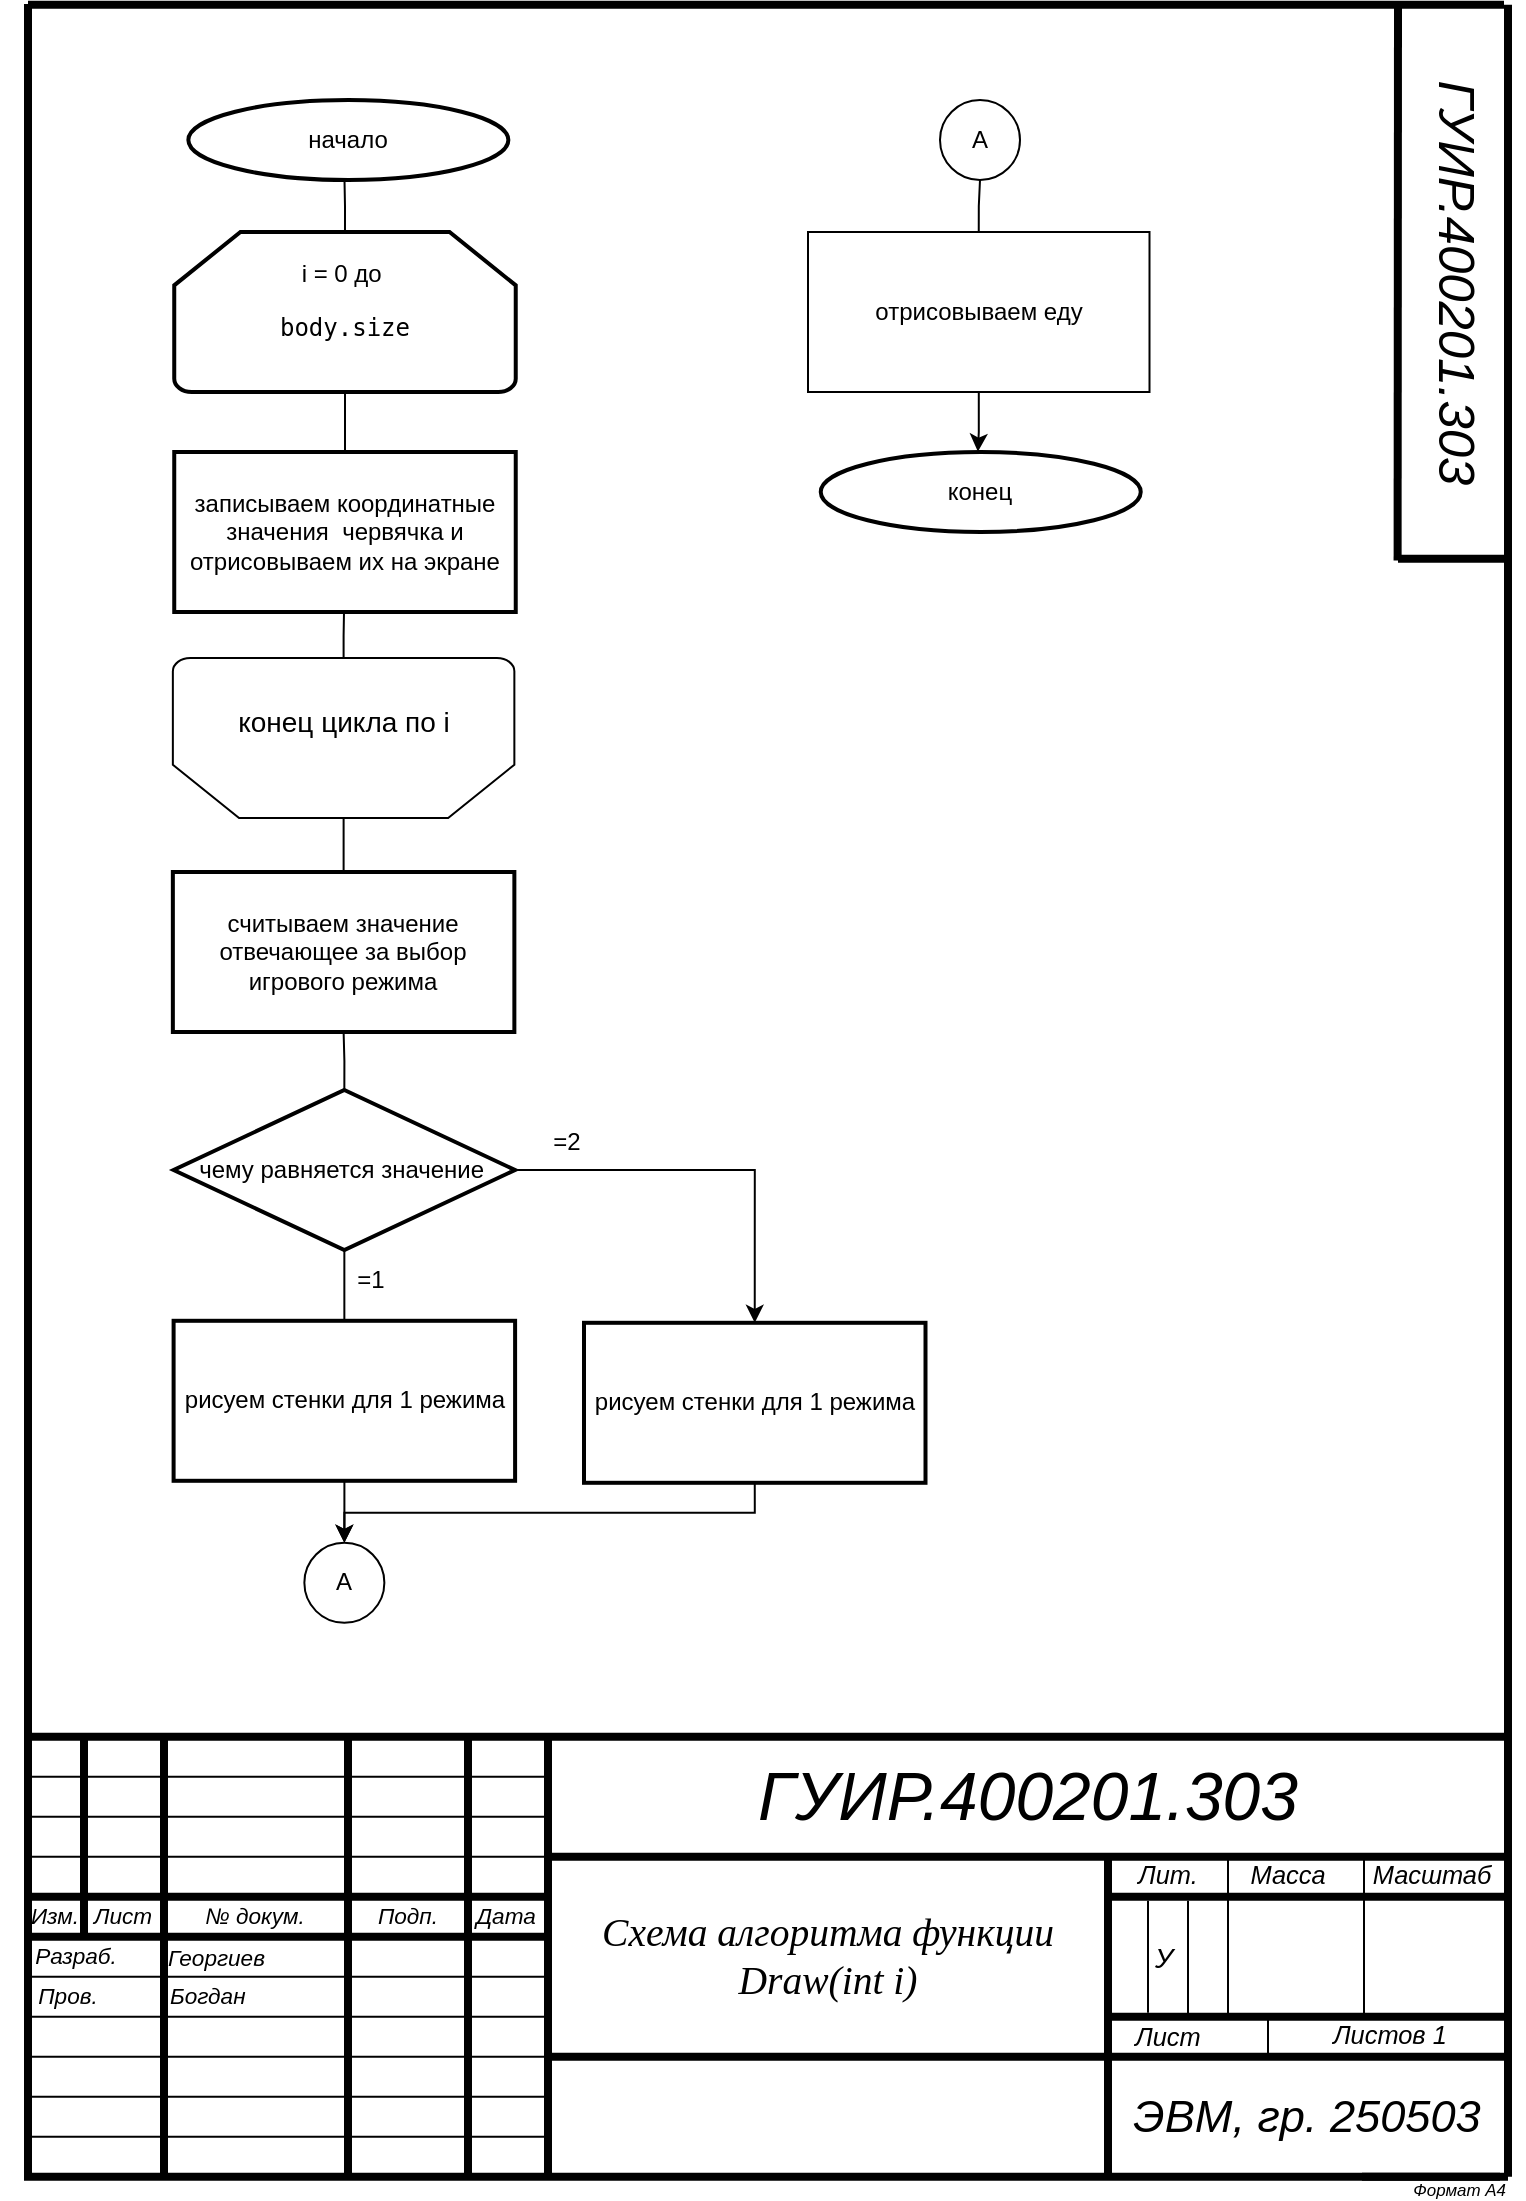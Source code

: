 <mxfile version="22.1.8" type="device">
  <diagram id="C5RBs43oDa-KdzZeNtuy" name="Page-1">
    <mxGraphModel dx="-1318" dy="-75" grid="1" gridSize="10" guides="1" tooltips="1" connect="1" arrows="1" fold="1" page="1" pageScale="1" pageWidth="827" pageHeight="1169" math="0" shadow="0">
      <root>
        <mxCell id="WIyWlLk6GJQsqaUBKTNV-0" />
        <mxCell id="WIyWlLk6GJQsqaUBKTNV-1" parent="WIyWlLk6GJQsqaUBKTNV-0" />
        <UserObject label="" tags="Соединительная_линия" id="h8bX4TpYPx4jOijM28Mo-287">
          <mxCell parent="WIyWlLk6GJQsqaUBKTNV-1" vertex="1" visible="0">
            <mxGeometry x="3460" y="480" as="geometry" />
          </mxCell>
        </UserObject>
        <UserObject label="" tags="Соединительная_линия" id="5JgCZceG1wtr7dIVo2c--163">
          <mxCell parent="WIyWlLk6GJQsqaUBKTNV-1" vertex="1" visible="0">
            <mxGeometry x="5180" y="1710" as="geometry" />
          </mxCell>
        </UserObject>
        <UserObject label="" tags="Соединительная_линия" id="5JgCZceG1wtr7dIVo2c--281">
          <mxCell parent="WIyWlLk6GJQsqaUBKTNV-1" vertex="1" visible="0">
            <mxGeometry x="6570" y="2910" as="geometry" />
          </mxCell>
        </UserObject>
        <UserObject label="" tags="Соединительная_линия" id="5JgCZceG1wtr7dIVo2c--366">
          <mxCell parent="WIyWlLk6GJQsqaUBKTNV-1" vertex="1" visible="0">
            <mxGeometry x="5530" y="3620" as="geometry" />
          </mxCell>
        </UserObject>
        <UserObject label="" tags="Соединительная_линия" id="cRIQFE2jVJvkHg1aeFsc-99">
          <mxCell vertex="1" visible="0" parent="WIyWlLk6GJQsqaUBKTNV-1">
            <mxGeometry x="3500" y="670" as="geometry" />
          </mxCell>
        </UserObject>
        <UserObject label="" tags="Фон" id="cRIQFE2jVJvkHg1aeFsc-101">
          <mxCell style="vsdxID=314;fillColor=#FFFFFF;gradientColor=none;shape=stencil(UzV2Ls5ILEhVNTIoLinKz04tz0wpyVA1dlE1MsrMy0gtyiwBslSNXVWNndPyi1LTi/JL81Ig/IJEkEoQKze/DGRCBUSfoYEBSI+RQSUq3w2iOCczD49iPErJVIjXektLPRMzfMqBDIQ/IUGELIceJkAhSHgauwIA);strokeColor=#000000;strokeWidth=4;spacingTop=-2;spacingBottom=-2;spacingLeft=-2;spacingRight=-2;points=[];labelBackgroundColor=#ffffff;rounded=0;html=1;whiteSpace=wrap;" vertex="1" parent="WIyWlLk6GJQsqaUBKTNV-1">
            <mxGeometry x="3624" y="2802.4" width="740" height="220" as="geometry" />
          </mxCell>
        </UserObject>
        <UserObject label="" tags="Фон" id="cRIQFE2jVJvkHg1aeFsc-102">
          <mxCell style="vsdxID=315;fillColor=#FFFFFF;gradientColor=none;shape=stencil(fY9LDoAgDERP0z3SIyjeg0QUooJB/N1eSGMkJrib6bxpWsB61XJRwNkavBvVYbqgARvg3FitvAlRAQrAundeDd5ttiO/yEQmNbs9bTipx1KDsyt3LYGTsUWwYj/oExbgKN5r6JE8+14eR/Q1ihs=);strokeColor=#000000;strokeWidth=4;spacingTop=-2;spacingBottom=-2;spacingLeft=-2;spacingRight=-2;points=[];labelBackgroundColor=#ffffff;rounded=0;html=1;whiteSpace=wrap;" vertex="1" parent="WIyWlLk6GJQsqaUBKTNV-1">
            <mxGeometry x="3884" y="2862.4" width="480" height="100" as="geometry" />
          </mxCell>
        </UserObject>
        <UserObject label="" tags="Фон" id="cRIQFE2jVJvkHg1aeFsc-103">
          <mxCell style="vsdxID=316;edgeStyle=none;startArrow=none;endArrow=none;startSize=3;endSize=3;strokeWidth=4;strokeColor=#000000;spacingTop=-2;spacingBottom=-2;spacingLeft=-2;spacingRight=-2;verticalAlign=middle;html=1;labelBackgroundColor=#ffffff;rounded=0;" edge="1" parent="WIyWlLk6GJQsqaUBKTNV-1">
            <mxGeometry relative="1" as="geometry">
              <Array as="points" />
              <mxPoint x="3884" y="2962.4" as="sourcePoint" />
              <mxPoint x="3884" y="3022.4" as="targetPoint" />
            </mxGeometry>
          </mxCell>
        </UserObject>
        <UserObject label="" tags="Фон" id="cRIQFE2jVJvkHg1aeFsc-104">
          <mxCell style="vsdxID=317;edgeStyle=none;startArrow=none;endArrow=none;startSize=3;endSize=3;strokeWidth=4;strokeColor=#000000;spacingTop=-2;spacingBottom=-2;spacingLeft=-2;spacingRight=-2;verticalAlign=middle;html=1;labelBackgroundColor=#ffffff;rounded=0;" edge="1" parent="WIyWlLk6GJQsqaUBKTNV-1">
            <mxGeometry relative="1" as="geometry">
              <Array as="points" />
              <mxPoint x="4164" y="2862.4" as="sourcePoint" />
              <mxPoint x="4164" y="3022.4" as="targetPoint" />
            </mxGeometry>
          </mxCell>
        </UserObject>
        <UserObject label="" tags="Фон" id="cRIQFE2jVJvkHg1aeFsc-105">
          <mxCell style="vsdxID=318;edgeStyle=none;startArrow=none;endArrow=none;startSize=3;endSize=3;strokeColor=#000000;spacingTop=-2;spacingBottom=-2;spacingLeft=-2;spacingRight=-2;verticalAlign=middle;html=1;labelBackgroundColor=#ffffff;rounded=0;" edge="1" parent="WIyWlLk6GJQsqaUBKTNV-1">
            <mxGeometry relative="1" as="geometry">
              <mxPoint as="offset" />
              <Array as="points" />
              <mxPoint x="3624" y="2822.4" as="sourcePoint" />
              <mxPoint x="3884" y="2822.4" as="targetPoint" />
            </mxGeometry>
          </mxCell>
        </UserObject>
        <UserObject label="" tags="Фон" id="cRIQFE2jVJvkHg1aeFsc-106">
          <mxCell style="vsdxID=319;edgeStyle=none;startArrow=none;endArrow=none;startSize=3;endSize=3;strokeColor=#000000;spacingTop=-2;spacingBottom=-2;spacingLeft=-2;spacingRight=-2;verticalAlign=middle;html=1;labelBackgroundColor=#ffffff;rounded=0;" edge="1" parent="WIyWlLk6GJQsqaUBKTNV-1">
            <mxGeometry relative="1" as="geometry">
              <mxPoint as="offset" />
              <Array as="points" />
              <mxPoint x="3624" y="2842.4" as="sourcePoint" />
              <mxPoint x="3884" y="2842.4" as="targetPoint" />
            </mxGeometry>
          </mxCell>
        </UserObject>
        <UserObject label="" tags="Фон" id="cRIQFE2jVJvkHg1aeFsc-107">
          <mxCell style="vsdxID=320;edgeStyle=none;startArrow=none;endArrow=none;startSize=3;endSize=3;strokeColor=#000000;spacingTop=-2;spacingBottom=-2;spacingLeft=-2;spacingRight=-2;verticalAlign=middle;html=1;labelBackgroundColor=#ffffff;rounded=0;" edge="1" parent="WIyWlLk6GJQsqaUBKTNV-1">
            <mxGeometry relative="1" as="geometry">
              <mxPoint as="offset" />
              <Array as="points" />
              <mxPoint x="3624" y="2862.4" as="sourcePoint" />
              <mxPoint x="3884" y="2862.4" as="targetPoint" />
            </mxGeometry>
          </mxCell>
        </UserObject>
        <UserObject label="" tags="Фон" id="cRIQFE2jVJvkHg1aeFsc-108">
          <mxCell style="vsdxID=321;edgeStyle=none;startArrow=none;endArrow=none;startSize=3;endSize=3;strokeWidth=4;strokeColor=#000000;spacingTop=-2;spacingBottom=-2;spacingLeft=-2;spacingRight=-2;verticalAlign=middle;html=1;labelBackgroundColor=#ffffff;rounded=0;" edge="1" parent="WIyWlLk6GJQsqaUBKTNV-1">
            <mxGeometry relative="1" as="geometry">
              <mxPoint as="offset" />
              <Array as="points" />
              <mxPoint x="3624" y="2882.4" as="sourcePoint" />
              <mxPoint x="3884" y="2882.4" as="targetPoint" />
            </mxGeometry>
          </mxCell>
        </UserObject>
        <UserObject label="" tags="Фон" id="cRIQFE2jVJvkHg1aeFsc-109">
          <mxCell style="vsdxID=322;edgeStyle=none;startArrow=none;endArrow=none;startSize=3;endSize=3;strokeColor=#000000;spacingTop=-2;spacingBottom=-2;spacingLeft=-2;spacingRight=-2;verticalAlign=middle;html=1;labelBackgroundColor=#ffffff;rounded=0;" edge="1" parent="WIyWlLk6GJQsqaUBKTNV-1">
            <mxGeometry relative="1" as="geometry">
              <mxPoint as="offset" />
              <Array as="points" />
              <mxPoint x="3624" y="2922.4" as="sourcePoint" />
              <mxPoint x="3884" y="2922.4" as="targetPoint" />
            </mxGeometry>
          </mxCell>
        </UserObject>
        <UserObject label="" tags="Фон" id="cRIQFE2jVJvkHg1aeFsc-110">
          <mxCell style="vsdxID=323;edgeStyle=none;startArrow=none;endArrow=none;startSize=3;endSize=3;strokeColor=#000000;spacingTop=-2;spacingBottom=-2;spacingLeft=-2;spacingRight=-2;verticalAlign=middle;html=1;labelBackgroundColor=#ffffff;rounded=0;" edge="1" parent="WIyWlLk6GJQsqaUBKTNV-1">
            <mxGeometry relative="1" as="geometry">
              <mxPoint as="offset" />
              <Array as="points" />
              <mxPoint x="3624" y="2962.4" as="sourcePoint" />
              <mxPoint x="3884" y="2962.4" as="targetPoint" />
            </mxGeometry>
          </mxCell>
        </UserObject>
        <UserObject label="" tags="Фон" id="cRIQFE2jVJvkHg1aeFsc-111">
          <mxCell style="vsdxID=324;edgeStyle=none;startArrow=none;endArrow=none;startSize=3;endSize=3;strokeWidth=4;strokeColor=#000000;spacingTop=-2;spacingBottom=-2;spacingLeft=-2;spacingRight=-2;verticalAlign=middle;html=1;labelBackgroundColor=#ffffff;rounded=0;" edge="1" parent="WIyWlLk6GJQsqaUBKTNV-1">
            <mxGeometry relative="1" as="geometry">
              <mxPoint as="offset" />
              <Array as="points" />
              <mxPoint x="3624" y="2902.4" as="sourcePoint" />
              <mxPoint x="3884" y="2902.4" as="targetPoint" />
            </mxGeometry>
          </mxCell>
        </UserObject>
        <UserObject label="" tags="Фон" id="cRIQFE2jVJvkHg1aeFsc-112">
          <mxCell style="vsdxID=325;edgeStyle=none;startArrow=none;endArrow=none;startSize=3;endSize=3;strokeColor=#000000;spacingTop=-2;spacingBottom=-2;spacingLeft=-2;spacingRight=-2;verticalAlign=middle;html=1;labelBackgroundColor=#ffffff;rounded=0;" edge="1" parent="WIyWlLk6GJQsqaUBKTNV-1">
            <mxGeometry relative="1" as="geometry">
              <mxPoint as="offset" />
              <Array as="points" />
              <mxPoint x="3624" y="2942.4" as="sourcePoint" />
              <mxPoint x="3884" y="2942.4" as="targetPoint" />
            </mxGeometry>
          </mxCell>
        </UserObject>
        <UserObject label="" tags="Фон" id="cRIQFE2jVJvkHg1aeFsc-113">
          <mxCell style="vsdxID=326;edgeStyle=none;startArrow=none;endArrow=none;startSize=3;endSize=3;strokeColor=#000000;spacingTop=-2;spacingBottom=-2;spacingLeft=-2;spacingRight=-2;verticalAlign=middle;html=1;labelBackgroundColor=#ffffff;rounded=0;" edge="1" parent="WIyWlLk6GJQsqaUBKTNV-1">
            <mxGeometry relative="1" as="geometry">
              <mxPoint as="offset" />
              <Array as="points" />
              <mxPoint x="3624" y="2982.4" as="sourcePoint" />
              <mxPoint x="3884" y="2982.4" as="targetPoint" />
            </mxGeometry>
          </mxCell>
        </UserObject>
        <UserObject label="" tags="Фон" id="cRIQFE2jVJvkHg1aeFsc-114">
          <mxCell style="vsdxID=327;edgeStyle=none;startArrow=none;endArrow=none;startSize=3;endSize=3;strokeColor=#000000;spacingTop=-2;spacingBottom=-2;spacingLeft=-2;spacingRight=-2;verticalAlign=middle;html=1;labelBackgroundColor=#ffffff;rounded=0;" edge="1" parent="WIyWlLk6GJQsqaUBKTNV-1">
            <mxGeometry relative="1" as="geometry">
              <mxPoint as="offset" />
              <Array as="points" />
              <mxPoint x="3624" y="3002.4" as="sourcePoint" />
              <mxPoint x="3884" y="3002.4" as="targetPoint" />
            </mxGeometry>
          </mxCell>
        </UserObject>
        <UserObject label="" tags="Фон" id="cRIQFE2jVJvkHg1aeFsc-115">
          <mxCell style="vsdxID=328;edgeStyle=none;startArrow=none;endArrow=none;startSize=3;endSize=3;strokeWidth=4;strokeColor=#000000;spacingTop=-2;spacingBottom=-2;spacingLeft=-2;spacingRight=-2;verticalAlign=middle;html=1;labelBackgroundColor=#ffffff;rounded=0;" edge="1" parent="WIyWlLk6GJQsqaUBKTNV-1">
            <mxGeometry relative="1" as="geometry">
              <Array as="points" />
              <mxPoint x="3652" y="2802.4" as="sourcePoint" />
              <mxPoint x="3652" y="2902.4" as="targetPoint" />
            </mxGeometry>
          </mxCell>
        </UserObject>
        <UserObject label="" tags="Фон" id="cRIQFE2jVJvkHg1aeFsc-116">
          <mxCell style="vsdxID=329;edgeStyle=none;startArrow=none;endArrow=none;startSize=3;endSize=3;strokeWidth=4;strokeColor=#000000;spacingTop=-2;spacingBottom=-2;spacingLeft=-2;spacingRight=-2;verticalAlign=middle;html=1;labelBackgroundColor=#ffffff;rounded=0;" edge="1" parent="WIyWlLk6GJQsqaUBKTNV-1">
            <mxGeometry relative="1" as="geometry">
              <Array as="points" />
              <mxPoint x="3692" y="2802.4" as="sourcePoint" />
              <mxPoint x="3692" y="2902.4" as="targetPoint" />
            </mxGeometry>
          </mxCell>
        </UserObject>
        <UserObject label="" tags="Фон" id="cRIQFE2jVJvkHg1aeFsc-117">
          <mxCell style="vsdxID=330;edgeStyle=none;startArrow=none;endArrow=none;startSize=3;endSize=3;strokeWidth=4;strokeColor=#000000;spacingTop=-2;spacingBottom=-2;spacingLeft=-2;spacingRight=-2;verticalAlign=middle;html=1;labelBackgroundColor=#ffffff;rounded=0;" edge="1" parent="WIyWlLk6GJQsqaUBKTNV-1">
            <mxGeometry relative="1" as="geometry">
              <Array as="points" />
              <mxPoint x="3784" y="2802.4" as="sourcePoint" />
              <mxPoint x="3784" y="2902.4" as="targetPoint" />
            </mxGeometry>
          </mxCell>
        </UserObject>
        <UserObject label="" tags="Фон" id="cRIQFE2jVJvkHg1aeFsc-118">
          <mxCell style="vsdxID=331;edgeStyle=none;startArrow=none;endArrow=none;startSize=3;endSize=3;strokeWidth=4;strokeColor=#000000;spacingTop=-2;spacingBottom=-2;spacingLeft=-2;spacingRight=-2;verticalAlign=middle;html=1;labelBackgroundColor=#ffffff;rounded=0;" edge="1" parent="WIyWlLk6GJQsqaUBKTNV-1">
            <mxGeometry relative="1" as="geometry">
              <Array as="points" />
              <mxPoint x="3844" y="2802.4" as="sourcePoint" />
              <mxPoint x="3844" y="2902.4" as="targetPoint" />
            </mxGeometry>
          </mxCell>
        </UserObject>
        <UserObject label="" tags="Фон" id="cRIQFE2jVJvkHg1aeFsc-119">
          <mxCell style="vsdxID=332;edgeStyle=none;startArrow=none;endArrow=none;startSize=3;endSize=3;strokeWidth=4;strokeColor=#000000;spacingTop=-2;spacingBottom=-2;spacingLeft=-2;spacingRight=-2;verticalAlign=middle;html=1;labelBackgroundColor=#ffffff;rounded=0;" edge="1" parent="WIyWlLk6GJQsqaUBKTNV-1">
            <mxGeometry relative="1" as="geometry">
              <Array as="points" />
              <mxPoint x="3692" y="2902.4" as="sourcePoint" />
              <mxPoint x="3692" y="3022.4" as="targetPoint" />
            </mxGeometry>
          </mxCell>
        </UserObject>
        <UserObject label="" tags="Фон" id="cRIQFE2jVJvkHg1aeFsc-120">
          <mxCell style="vsdxID=333;edgeStyle=none;startArrow=none;endArrow=none;startSize=3;endSize=3;strokeWidth=4;strokeColor=#000000;spacingTop=-2;spacingBottom=-2;spacingLeft=-2;spacingRight=-2;verticalAlign=middle;html=1;labelBackgroundColor=#ffffff;rounded=0;" edge="1" parent="WIyWlLk6GJQsqaUBKTNV-1">
            <mxGeometry relative="1" as="geometry">
              <Array as="points" />
              <mxPoint x="3784" y="2902.4" as="sourcePoint" />
              <mxPoint x="3784" y="3022.4" as="targetPoint" />
            </mxGeometry>
          </mxCell>
        </UserObject>
        <UserObject label="" tags="Фон" id="cRIQFE2jVJvkHg1aeFsc-121">
          <mxCell style="vsdxID=334;edgeStyle=none;startArrow=none;endArrow=none;startSize=3;endSize=3;strokeWidth=4;strokeColor=#000000;spacingTop=-2;spacingBottom=-2;spacingLeft=-2;spacingRight=-2;verticalAlign=middle;html=1;labelBackgroundColor=#ffffff;rounded=0;" edge="1" parent="WIyWlLk6GJQsqaUBKTNV-1">
            <mxGeometry relative="1" as="geometry">
              <Array as="points" />
              <mxPoint x="3844" y="2902.4" as="sourcePoint" />
              <mxPoint x="3844" y="3022.4" as="targetPoint" />
            </mxGeometry>
          </mxCell>
        </UserObject>
        <UserObject label="" tags="Фон" id="cRIQFE2jVJvkHg1aeFsc-122">
          <mxCell style="vsdxID=335;edgeStyle=none;startArrow=none;endArrow=none;startSize=3;endSize=3;strokeWidth=4;strokeColor=#000000;spacingTop=-2;spacingBottom=-2;spacingLeft=-2;spacingRight=-2;verticalAlign=middle;html=1;labelBackgroundColor=#ffffff;rounded=0;" edge="1" parent="WIyWlLk6GJQsqaUBKTNV-1">
            <mxGeometry relative="1" as="geometry">
              <mxPoint as="offset" />
              <Array as="points" />
              <mxPoint x="4164" y="2882.4" as="sourcePoint" />
              <mxPoint x="4364" y="2882.4" as="targetPoint" />
            </mxGeometry>
          </mxCell>
        </UserObject>
        <UserObject label="" tags="Фон" id="cRIQFE2jVJvkHg1aeFsc-123">
          <mxCell style="vsdxID=336;edgeStyle=none;startArrow=none;endArrow=none;startSize=3;endSize=3;strokeWidth=4;strokeColor=#000000;spacingTop=-2;spacingBottom=-2;spacingLeft=-2;spacingRight=-2;verticalAlign=middle;html=1;labelBackgroundColor=#ffffff;rounded=0;" edge="1" parent="WIyWlLk6GJQsqaUBKTNV-1">
            <mxGeometry relative="1" as="geometry">
              <mxPoint as="offset" />
              <Array as="points" />
              <mxPoint x="4164" y="2942.4" as="sourcePoint" />
              <mxPoint x="4364" y="2942.4" as="targetPoint" />
            </mxGeometry>
          </mxCell>
        </UserObject>
        <UserObject label="" tags="Фон" id="cRIQFE2jVJvkHg1aeFsc-124">
          <mxCell style="vsdxID=337;fillColor=#FFFFFF;gradientColor=none;shape=stencil(fY9LDoAgDERP0z3SIyjeg0QUooJB/N1eSGMkJrib6bxpWsB61XJRwNkavBvVYbqgARvg3FitvAlRAQrAundeDd5ttiO/yEQmNbs9bTipx1KDsyt3LYGTsUWwYj/oExbgKN5r6JE8+14eR/Q1ihs=);strokeColor=#000000;strokeWidth=4;spacingTop=-2;spacingBottom=-2;spacingLeft=-2;spacingRight=-2;points=[];labelBackgroundColor=#ffffff;rounded=0;html=1;whiteSpace=wrap;" vertex="1" parent="WIyWlLk6GJQsqaUBKTNV-1">
            <mxGeometry x="3884" y="2802.4" width="480" height="60" as="geometry" />
          </mxCell>
        </UserObject>
        <UserObject label="&lt;div style=&quot;font-size: 1px&quot;&gt;&lt;font style=&quot;font-size:33.87px;font-family:Arial;color:#000000;direction:ltr;letter-spacing:0px;line-height:120%;opacity:1&quot;&gt;&lt;i&gt;ГУИР.400201&lt;/i&gt;&lt;/font&gt;&lt;font style=&quot;font-size:33.87px;font-family:Arial;color:#000000;direction:ltr;letter-spacing:0px;line-height:120%;opacity:1&quot;&gt;&lt;i&gt;.303&lt;/i&gt;&lt;/font&gt;&lt;font style=&quot;font-size:33.87px;font-family:Arial;color:#000000;direction:ltr;letter-spacing:0px;line-height:120%;opacity:1&quot;&gt;&lt;i&gt;&lt;br&gt;&lt;/i&gt;&lt;/font&gt;&lt;/div&gt;" tags="Фон" id="cRIQFE2jVJvkHg1aeFsc-125">
          <mxCell style="verticalAlign=middle;align=center;overflow=width;vsdxID=338;fillColor=none;gradientColor=none;shape=stencil(nZBLDoAgDERP0z3SIyjew0SURgSD+Lu9kMZoXLhwN9O+tukAlrNpJg1SzDH4QW/URgNYgZTkjA4UkwJUgGXng+6DX1zLfmoymdXo17xh5zmRJ6Q42BWCfc2oJfdAr+Yv+AP9Cb7OJ3H/2JG1HNGz/84klThPVCc=);strokeColor=none;spacingTop=-2;spacingBottom=-2;spacingLeft=-2;spacingRight=-2;points=[];labelBackgroundColor=none;rounded=0;html=1;whiteSpace=wrap;" vertex="1" parent="WIyWlLk6GJQsqaUBKTNV-1">
            <mxGeometry x="3884" y="2802.4" width="480" height="60" as="geometry" />
          </mxCell>
        </UserObject>
        <UserObject label="&lt;div style=&quot;font-size: 1px&quot;&gt;&lt;font style=&quot;font-size:12.7px;font-family:Arial;color:#000000;direction:ltr;letter-spacing:0px;line-height:120%;opacity:1&quot;&gt;&lt;i&gt;Лит.&lt;br/&gt;&lt;/i&gt;&lt;/font&gt;&lt;/div&gt;" tags="Фон" id="cRIQFE2jVJvkHg1aeFsc-126">
          <mxCell style="verticalAlign=middle;align=center;overflow=width;vsdxID=339;fillColor=none;gradientColor=none;shape=stencil(nZBLDoAgDERP0z3SIyjew0SURgSD+Lu9kMZoXLhwN9O+tukAlrNpJg1SzDH4QW/URgNYgZTkjA4UkwJUgGXng+6DX1zLfmoymdXo17xh5zmRJ6Q42BWCfc2oJfdAr+Yv+AP9Cb7OJ3H/2JG1HNGz/84klThPVCc=);strokeColor=none;spacingTop=-2;spacingBottom=-2;spacingLeft=-2;spacingRight=-2;points=[];labelBackgroundColor=none;rounded=0;html=1;whiteSpace=wrap;" vertex="1" parent="WIyWlLk6GJQsqaUBKTNV-1">
            <mxGeometry x="4164" y="2862.4" width="60" height="20" as="geometry" />
          </mxCell>
        </UserObject>
        <UserObject label="&lt;div style=&quot;font-size: 1px&quot;&gt;&lt;font style=&quot;font-size:12.7px;font-family:Arial;color:#000000;direction:ltr;letter-spacing:0px;line-height:120%;opacity:1&quot;&gt;&lt;i&gt;Масса&lt;br/&gt;&lt;/i&gt;&lt;/font&gt;&lt;/div&gt;" tags="Фон" id="cRIQFE2jVJvkHg1aeFsc-127">
          <mxCell style="verticalAlign=middle;align=center;overflow=width;vsdxID=340;fillColor=none;gradientColor=none;shape=stencil(nZBLDoAgDERP0z3SIyjew0SURgSD+Lu9kMZoXLhwN9O+tukAlrNpJg1SzDH4QW/URgNYgZTkjA4UkwJUgGXng+6DX1zLfmoymdXo17xh5zmRJ6Q42BWCfc2oJfdAr+Yv+AP9Cb7OJ3H/2JG1HNGz/84klThPVCc=);strokeColor=none;spacingTop=-2;spacingBottom=-2;spacingLeft=-2;spacingRight=-2;points=[];labelBackgroundColor=none;rounded=0;html=1;whiteSpace=wrap;" vertex="1" parent="WIyWlLk6GJQsqaUBKTNV-1">
            <mxGeometry x="4224" y="2862.4" width="60" height="20" as="geometry" />
          </mxCell>
        </UserObject>
        <UserObject label="&lt;div style=&quot;font-size: 1px&quot;&gt;&lt;font style=&quot;font-size:12.7px;font-family:Arial;color:#000000;direction:ltr;letter-spacing:0px;line-height:120%;opacity:1&quot;&gt;&lt;i&gt;Масштаб&lt;br/&gt;&lt;/i&gt;&lt;/font&gt;&lt;/div&gt;" tags="Фон" id="cRIQFE2jVJvkHg1aeFsc-128">
          <mxCell style="verticalAlign=middle;align=center;overflow=width;vsdxID=341;fillColor=none;gradientColor=none;shape=stencil(nZBLDoAgDERP0z3SIyjew0SURgSD+Lu9kMZoXLhwN9O+tukAlrNpJg1SzDH4QW/URgNYgZTkjA4UkwJUgGXng+6DX1zLfmoymdXo17xh5zmRJ6Q42BWCfc2oJfdAr+Yv+AP9Cb7OJ3H/2JG1HNGz/84klThPVCc=);strokeColor=none;spacingTop=-2;spacingBottom=-2;spacingLeft=-2;spacingRight=-2;points=[];labelBackgroundColor=none;rounded=0;html=1;whiteSpace=wrap;" vertex="1" parent="WIyWlLk6GJQsqaUBKTNV-1">
            <mxGeometry x="4286" y="2864.4" width="80" height="16" as="geometry" />
          </mxCell>
        </UserObject>
        <UserObject label="&lt;div style=&quot;font-size: 1px&quot;&gt;&lt;font style=&quot;font-size:12.7px;font-family:Arial;color:#000000;direction:ltr;letter-spacing:0px;line-height:120%;opacity:1&quot;&gt;&lt;i&gt;Лист&lt;/i&gt;&lt;/font&gt;&lt;font style=&quot;font-size:12.7px;font-family:Arial;color:#000000;direction:ltr;letter-spacing:0px;line-height:120%;opacity:1&quot;&gt;&lt;i&gt; &lt;/i&gt;&lt;/font&gt;&lt;font style=&quot;font-size:12.7px;font-family:Arial;color:#000000;direction:ltr;letter-spacing:0px;line-height:120%;opacity:1&quot;&gt;&lt;i&gt;&lt;br/&gt;&lt;/i&gt;&lt;/font&gt;&lt;/div&gt;" tags="Фон" id="cRIQFE2jVJvkHg1aeFsc-129">
          <mxCell style="verticalAlign=middle;align=center;overflow=width;vsdxID=343;fillColor=none;gradientColor=none;shape=stencil(nZBLDoAgDERP0z3SIyjew0SURgSD+Lu9kMZoXLhwN9O+tukAlrNpJg1SzDH4QW/URgNYgZTkjA4UkwJUgGXng+6DX1zLfmoymdXo17xh5zmRJ6Q42BWCfc2oJfdAr+Yv+AP9Cb7OJ3H/2JG1HNGz/84klThPVCc=);strokeColor=none;spacingTop=-2;spacingBottom=-2;spacingLeft=-2;spacingRight=-2;points=[];labelBackgroundColor=none;rounded=0;html=1;whiteSpace=wrap;" vertex="1" parent="WIyWlLk6GJQsqaUBKTNV-1">
            <mxGeometry x="4164" y="2944.4" width="60" height="18" as="geometry" />
          </mxCell>
        </UserObject>
        <UserObject label="" tags="Фон" id="cRIQFE2jVJvkHg1aeFsc-130">
          <mxCell style="vsdxID=344;edgeStyle=none;startArrow=none;endArrow=none;startSize=3;endSize=3;strokeColor=#000000;spacingTop=-2;spacingBottom=-2;spacingLeft=-2;spacingRight=-2;verticalAlign=middle;html=1;labelBackgroundColor=#ffffff;rounded=0;" edge="1" parent="WIyWlLk6GJQsqaUBKTNV-1">
            <mxGeometry relative="1" as="geometry">
              <Array as="points" />
              <mxPoint x="4292" y="2862.4" as="sourcePoint" />
              <mxPoint x="4292" y="2942.4" as="targetPoint" />
            </mxGeometry>
          </mxCell>
        </UserObject>
        <UserObject label="" tags="Фон" id="cRIQFE2jVJvkHg1aeFsc-131">
          <mxCell style="vsdxID=345;edgeStyle=none;startArrow=none;endArrow=none;startSize=3;endSize=3;strokeColor=#000000;spacingTop=-2;spacingBottom=-2;spacingLeft=-2;spacingRight=-2;verticalAlign=middle;html=1;labelBackgroundColor=#ffffff;rounded=0;" edge="1" parent="WIyWlLk6GJQsqaUBKTNV-1">
            <mxGeometry relative="1" as="geometry">
              <Array as="points" />
              <mxPoint x="4244" y="2942.4" as="sourcePoint" />
              <mxPoint x="4244" y="2962.4" as="targetPoint" />
            </mxGeometry>
          </mxCell>
        </UserObject>
        <UserObject label="" tags="Фон" id="cRIQFE2jVJvkHg1aeFsc-132">
          <mxCell style="vsdxID=346;edgeStyle=none;startArrow=none;endArrow=none;startSize=3;endSize=3;strokeColor=#000000;spacingTop=-2;spacingBottom=-2;spacingLeft=-2;spacingRight=-2;verticalAlign=middle;html=1;labelBackgroundColor=#ffffff;rounded=0;" edge="1" parent="WIyWlLk6GJQsqaUBKTNV-1">
            <mxGeometry relative="1" as="geometry">
              <Array as="points" />
              <mxPoint x="4224" y="2862.4" as="sourcePoint" />
              <mxPoint x="4224" y="2942.4" as="targetPoint" />
            </mxGeometry>
          </mxCell>
        </UserObject>
        <UserObject label="&lt;div style=&quot;font-size: 1px&quot;&gt;&lt;font style=&quot;font-size:12.7px;font-family:Arial;color:#000000;direction:ltr;letter-spacing:0px;line-height:120%;opacity:1&quot;&gt;&lt;i&gt;Листов    &lt;/i&gt;&lt;/font&gt;&lt;font style=&quot;font-size:12.7px;font-family:Arial;color:#000000;direction:ltr;letter-spacing:0px;line-height:120%;opacity:1&quot;&gt;&lt;i&gt;1&lt;br/&gt;&lt;/i&gt;&lt;/font&gt;&lt;/div&gt;" tags="Фон" id="cRIQFE2jVJvkHg1aeFsc-133">
          <mxCell style="verticalAlign=middle;align=center;overflow=width;vsdxID=347;fillColor=none;gradientColor=none;shape=stencil(nZBLDoAgDERP0z3SIyjew0SURgSD+Lu9kMZoXLhwN9O+tukAlrNpJg1SzDH4QW/URgNYgZTkjA4UkwJUgGXng+6DX1zLfmoymdXo17xh5zmRJ6Q42BWCfc2oJfdAr+Yv+AP9Cb7OJ3H/2JG1HNGz/84klThPVCc=);strokeColor=none;spacingTop=-2;spacingBottom=-2;spacingLeft=-2;spacingRight=-2;points=[];labelBackgroundColor=none;rounded=0;html=1;whiteSpace=wrap;" vertex="1" parent="WIyWlLk6GJQsqaUBKTNV-1">
            <mxGeometry x="4246" y="2942.4" width="118" height="20" as="geometry" />
          </mxCell>
        </UserObject>
        <UserObject label="&lt;div style=&quot;font-size: 1px&quot;&gt;&lt;font style=&quot;font-size:22.58px;font-family:Arial;color:#000000;direction:ltr;letter-spacing:0px;line-height:120%;opacity:1&quot;&gt;&lt;i&gt;ЭВМ, гр. 250503&lt;/i&gt;&lt;/font&gt;&lt;/div&gt;" tags="Фон" id="cRIQFE2jVJvkHg1aeFsc-134">
          <mxCell style="verticalAlign=middle;align=center;overflow=width;vsdxID=348;fillColor=none;gradientColor=none;shape=stencil(nZBLDoAgDERP0z3SIyjew0SURgSD+Lu9kMZoXLhwN9O+tukAlrNpJg1SzDH4QW/URgNYgZTkjA4UkwJUgGXng+6DX1zLfmoymdXo17xh5zmRJ6Q42BWCfc2oJfdAr+Yv+AP9Cb7OJ3H/2JG1HNGz/84klThPVCc=);strokeColor=none;spacingTop=-2;spacingBottom=-2;spacingLeft=-2;spacingRight=-2;points=[[0.64,1,0],[1,1,0]];labelBackgroundColor=none;rounded=0;html=1;whiteSpace=wrap;" vertex="1" parent="WIyWlLk6GJQsqaUBKTNV-1">
            <mxGeometry x="4164" y="2962.4" width="199" height="60" as="geometry" />
          </mxCell>
        </UserObject>
        <UserObject label="&lt;div style=&quot;font-size: 1px&quot;&gt;&lt;font style=&quot;font-size:11.29px;font-family:Arial;color:#000000;direction:ltr;letter-spacing:0px;line-height:120%;opacity:1&quot;&gt;&lt;i&gt;Изм&lt;/i&gt;&lt;/font&gt;&lt;font style=&quot;font-size:11.29px;font-family:Arial;color:#000000;direction:ltr;letter-spacing:0px;line-height:120%;opacity:1&quot;&gt;&lt;i&gt;.&lt;br/&gt;&lt;/i&gt;&lt;/font&gt;&lt;/div&gt;" tags="Фон" id="cRIQFE2jVJvkHg1aeFsc-135">
          <mxCell style="verticalAlign=middle;align=center;overflow=width;vsdxID=349;fillColor=none;gradientColor=none;shape=stencil(nZBLDoAgDERP0z3SIyjew0SURgSD+Lu9kMZoXLhwN9O+tukAlrNpJg1SzDH4QW/URgNYgZTkjA4UkwJUgGXng+6DX1zLfmoymdXo17xh5zmRJ6Q42BWCfc2oJfdAr+Yv+AP9Cb7OJ3H/2JG1HNGz/84klThPVCc=);strokeColor=none;spacingTop=-2;spacingBottom=-2;spacingLeft=-2;spacingRight=-2;points=[];labelBackgroundColor=none;rounded=0;html=1;whiteSpace=wrap;" vertex="1" parent="WIyWlLk6GJQsqaUBKTNV-1">
            <mxGeometry x="3624" y="2882.4" width="27" height="20" as="geometry" />
          </mxCell>
        </UserObject>
        <UserObject label="&lt;div style=&quot;font-size: 1px&quot;&gt;&lt;font style=&quot;font-size:11.29px;font-family:Arial;color:#000000;direction:ltr;letter-spacing:0px;line-height:120%;opacity:1&quot;&gt;&lt;i&gt;Лист&lt;br/&gt;&lt;/i&gt;&lt;/font&gt;&lt;/div&gt;" tags="Фон" id="cRIQFE2jVJvkHg1aeFsc-136">
          <mxCell style="verticalAlign=middle;align=center;overflow=width;vsdxID=350;fillColor=none;gradientColor=none;shape=stencil(nZBLDoAgDERP0z3SIyjew0SURgSD+Lu9kMZoXLhwN9O+tukAlrNpJg1SzDH4QW/URgNYgZTkjA4UkwJUgGXng+6DX1zLfmoymdXo17xh5zmRJ6Q42BWCfc2oJfdAr+Yv+AP9Cb7OJ3H/2JG1HNGz/84klThPVCc=);strokeColor=none;spacingTop=-2;spacingBottom=-2;spacingLeft=-2;spacingRight=-2;points=[];labelBackgroundColor=none;rounded=0;html=1;whiteSpace=wrap;" vertex="1" parent="WIyWlLk6GJQsqaUBKTNV-1">
            <mxGeometry x="3652" y="2882.4" width="39" height="20" as="geometry" />
          </mxCell>
        </UserObject>
        <UserObject label="&lt;div style=&quot;font-size: 1px&quot;&gt;&lt;font style=&quot;font-size:11.29px;font-family:Arial;color:#000000;direction:ltr;letter-spacing:0px;line-height:120%;opacity:1&quot;&gt;&lt;i&gt;№ докум.&lt;br/&gt;&lt;/i&gt;&lt;/font&gt;&lt;/div&gt;" tags="Фон" id="cRIQFE2jVJvkHg1aeFsc-137">
          <mxCell style="verticalAlign=middle;align=center;overflow=width;vsdxID=351;fillColor=none;gradientColor=none;shape=stencil(nZBLDoAgDERP0z3SIyjew0SURgSD+Lu9kMZoXLhwN9O+tukAlrNpJg1SzDH4QW/URgNYgZTkjA4UkwJUgGXng+6DX1zLfmoymdXo17xh5zmRJ6Q42BWCfc2oJfdAr+Yv+AP9Cb7OJ3H/2JG1HNGz/84klThPVCc=);strokeColor=none;strokeWidth=4;spacingTop=-2;spacingBottom=-2;spacingLeft=-2;spacingRight=-2;points=[];labelBackgroundColor=none;rounded=0;html=1;whiteSpace=wrap;" vertex="1" parent="WIyWlLk6GJQsqaUBKTNV-1">
            <mxGeometry x="3692" y="2882.4" width="91" height="20" as="geometry" />
          </mxCell>
        </UserObject>
        <UserObject label="&lt;div style=&quot;font-size: 1px&quot;&gt;&lt;font style=&quot;font-size:11.29px;font-family:Arial;color:#000000;direction:ltr;letter-spacing:0px;line-height:120%;opacity:1&quot;&gt;&lt;i&gt;Подп.&lt;br/&gt;&lt;/i&gt;&lt;/font&gt;&lt;/div&gt;" tags="Фон" id="cRIQFE2jVJvkHg1aeFsc-138">
          <mxCell style="verticalAlign=middle;align=center;overflow=width;vsdxID=352;fillColor=none;gradientColor=none;shape=stencil(nZBLDoAgDERP0z3SIyjew0SURgSD+Lu9kMZoXLhwN9O+tukAlrNpJg1SzDH4QW/URgNYgZTkjA4UkwJUgGXng+6DX1zLfmoymdXo17xh5zmRJ6Q42BWCfc2oJfdAr+Yv+AP9Cb7OJ3H/2JG1HNGz/84klThPVCc=);strokeColor=none;strokeWidth=4;spacingTop=-2;spacingBottom=-2;spacingLeft=-2;spacingRight=-2;points=[];labelBackgroundColor=none;rounded=0;html=1;whiteSpace=wrap;" vertex="1" parent="WIyWlLk6GJQsqaUBKTNV-1">
            <mxGeometry x="3784" y="2882.4" width="60" height="20" as="geometry" />
          </mxCell>
        </UserObject>
        <UserObject label="&lt;div style=&quot;font-size: 1px&quot;&gt;&lt;font style=&quot;font-size:11.29px;font-family:Arial;color:#000000;direction:ltr;letter-spacing:0px;line-height:120%;opacity:1&quot;&gt;&lt;i&gt;Дата&lt;br/&gt;&lt;/i&gt;&lt;/font&gt;&lt;/div&gt;" tags="Фон" id="cRIQFE2jVJvkHg1aeFsc-139">
          <mxCell style="verticalAlign=middle;align=center;overflow=width;vsdxID=353;fillColor=none;gradientColor=none;shape=stencil(nZBLDoAgDERP0z3SIyjew0SURgSD+Lu9kMZoXLhwN9O+tukAlrNpJg1SzDH4QW/URgNYgZTkjA4UkwJUgGXng+6DX1zLfmoymdXo17xh5zmRJ6Q42BWCfc2oJfdAr+Yv+AP9Cb7OJ3H/2JG1HNGz/84klThPVCc=);strokeColor=none;strokeWidth=4;spacingTop=-2;spacingBottom=-2;spacingLeft=-2;spacingRight=-2;points=[];labelBackgroundColor=none;rounded=0;html=1;whiteSpace=wrap;" vertex="1" parent="WIyWlLk6GJQsqaUBKTNV-1">
            <mxGeometry x="3843" y="2882.4" width="40" height="19" as="geometry" />
          </mxCell>
        </UserObject>
        <UserObject label="&lt;div style=&quot;font-size: 1px&quot;&gt;&lt;font style=&quot;font-size:11.29px;font-family:Arial;color:#000000;direction:ltr;letter-spacing:0px;line-height:120%;opacity:1&quot;&gt;&lt;i&gt;Разраб.&lt;br/&gt;&lt;/i&gt;&lt;/font&gt;&lt;/div&gt;" tags="Фон" id="cRIQFE2jVJvkHg1aeFsc-140">
          <mxCell style="verticalAlign=middle;align=center;overflow=width;vsdxID=354;fillColor=none;gradientColor=none;shape=stencil(nZBLDoAgDERP0z3SIyjew0SURgSD+Lu9kMZoXLhwN9O+tukAlrNpJg1SzDH4QW/URgNYgZTkjA4UkwJUgGXng+6DX1zLfmoymdXo17xh5zmRJ6Q42BWCfc2oJfdAr+Yv+AP9Cb7OJ3H/2JG1HNGz/84klThPVCc=);strokeColor=none;spacingTop=-2;spacingBottom=-2;spacingLeft=-2;spacingRight=-2;points=[];labelBackgroundColor=none;rounded=0;html=1;whiteSpace=wrap;" vertex="1" parent="WIyWlLk6GJQsqaUBKTNV-1">
            <mxGeometry x="3614" y="2902.4" width="68" height="20" as="geometry" />
          </mxCell>
        </UserObject>
        <UserObject label="&lt;div style=&quot;font-size: 1px&quot;&gt;&lt;font style=&quot;font-size:11.29px;font-family:Arial;color:#000000;direction:ltr;letter-spacing:0px;line-height:120%;opacity:1&quot;&gt;&lt;i&gt;Пров.&lt;br/&gt;&lt;/i&gt;&lt;/font&gt;&lt;/div&gt;" tags="Фон" id="cRIQFE2jVJvkHg1aeFsc-141">
          <mxCell style="verticalAlign=middle;align=center;overflow=width;vsdxID=355;fillColor=none;gradientColor=none;shape=stencil(nZBLDoAgDERP0z3SIyjew0SURgSD+Lu9kMZoXLhwN9O+tukAlrNpJg1SzDH4QW/URgNYgZTkjA4UkwJUgGXng+6DX1zLfmoymdXo17xh5zmRJ6Q42BWCfc2oJfdAr+Yv+AP9Cb7OJ3H/2JG1HNGz/84klThPVCc=);strokeColor=none;spacingTop=-2;spacingBottom=-2;spacingLeft=-2;spacingRight=-2;points=[];labelBackgroundColor=none;rounded=0;html=1;whiteSpace=wrap;" vertex="1" parent="WIyWlLk6GJQsqaUBKTNV-1">
            <mxGeometry x="3610" y="2922.4" width="68" height="20" as="geometry" />
          </mxCell>
        </UserObject>
        <UserObject label="&lt;div style=&quot;font-size: 1px&quot;&gt;&lt;p style=&quot;text-align:left;margin-left:0;margin-right:0;margin-top:0px;margin-bottom:0px;text-indent:0;vertical-align:middle;direction:ltr;&quot;&gt;&lt;font style=&quot;font-size:11.29px;font-family:Arial;color:#000000;direction:ltr;letter-spacing:0px;line-height:120%;opacity:1&quot;&gt;&lt;i&gt;Богдан&lt;/i&gt;&lt;/font&gt;&lt;/p&gt;&lt;/div&gt;" tags="Фон" id="cRIQFE2jVJvkHg1aeFsc-142">
          <mxCell style="verticalAlign=middle;align=left;overflow=width;vsdxID=357;fillColor=none;gradientColor=none;shape=stencil(nZBLDoAgDERP0z3SIyjew0SURgSD+Lu9kMZoXLhwN9O+tukAlrNpJg1SzDH4QW/URgNYgZTkjA4UkwJUgGXng+6DX1zLfmoymdXo17xh5zmRJ6Q42BWCfc2oJfdAr+Yv+AP9Cb7OJ3H/2JG1HNGz/84klThPVCc=);strokeColor=none;spacingTop=-2;spacingBottom=-2;spacingLeft=-2;spacingRight=-2;points=[];labelBackgroundColor=none;rounded=0;html=1;whiteSpace=wrap;" vertex="1" parent="WIyWlLk6GJQsqaUBKTNV-1">
            <mxGeometry x="3695" y="2922.4" width="91" height="20" as="geometry" />
          </mxCell>
        </UserObject>
        <UserObject label="" tags="Фон" id="cRIQFE2jVJvkHg1aeFsc-143">
          <mxCell style="vsdxID=359;edgeStyle=none;startArrow=none;endArrow=none;startSize=3;endSize=3;strokeWidth=4;spacingTop=-2;spacingBottom=-2;spacingLeft=-2;spacingRight=-2;verticalAlign=middle;html=1;labelBackgroundColor=#ffffff;rounded=0;" edge="1" parent="WIyWlLk6GJQsqaUBKTNV-1">
            <mxGeometry relative="1" as="geometry">
              <mxPoint as="offset" />
              <Array as="points" />
              <mxPoint x="3624" y="1936.4" as="sourcePoint" />
              <mxPoint x="4362" y="1936.4" as="targetPoint" />
            </mxGeometry>
          </mxCell>
        </UserObject>
        <UserObject label="" tags="Фон" id="cRIQFE2jVJvkHg1aeFsc-144">
          <mxCell style="vsdxID=361;edgeStyle=none;startArrow=none;endArrow=none;startSize=3;endSize=3;strokeWidth=4;spacingTop=-2;spacingBottom=-2;spacingLeft=-2;spacingRight=-2;verticalAlign=middle;html=1;labelBackgroundColor=#ffffff;rounded=0;" edge="1" parent="WIyWlLk6GJQsqaUBKTNV-1">
            <mxGeometry relative="1" as="geometry">
              <Array as="points" />
              <mxPoint x="4364" y="2802.4" as="sourcePoint" />
              <mxPoint x="4364" y="1936.4" as="targetPoint" />
            </mxGeometry>
          </mxCell>
        </UserObject>
        <UserObject label="" tags="Фон" id="cRIQFE2jVJvkHg1aeFsc-145">
          <mxCell style="vsdxID=363;edgeStyle=none;startArrow=none;endArrow=none;startSize=3;endSize=3;strokeWidth=4;spacingTop=-2;spacingBottom=-2;spacingLeft=-2;spacingRight=-2;verticalAlign=middle;html=1;labelBackgroundColor=#ffffff;rounded=0;" edge="1" parent="WIyWlLk6GJQsqaUBKTNV-1">
            <mxGeometry relative="1" as="geometry">
              <Array as="points" />
              <mxPoint x="4309" y="2213.4" as="sourcePoint" />
              <mxPoint x="4364" y="2213.4" as="targetPoint" />
            </mxGeometry>
          </mxCell>
        </UserObject>
        <UserObject label="&lt;div style=&quot;font-size: 1px&quot;&gt;&lt;font style=&quot;font-size:25.4px;font-family:Arial;color:#000000;direction:ltr;letter-spacing:0px;line-height:120%;opacity:1&quot;&gt;&lt;i&gt;ГУИР.400201&lt;/i&gt;&lt;/font&gt;&lt;font style=&quot;font-size:25.4px;font-family:Arial;color:#000000;direction:ltr;letter-spacing:0px;line-height:120%;opacity:1&quot;&gt;&lt;i&gt;.303&lt;/i&gt;&lt;/font&gt;&lt;font style=&quot;font-size:25.4px;font-family:Arial;color:#000000;direction:ltr;letter-spacing:0px;line-height:120%;opacity:1&quot;&gt;&lt;i&gt;&lt;br&gt;&lt;/i&gt;&lt;/font&gt;&lt;/div&gt;" tags="Фон" id="cRIQFE2jVJvkHg1aeFsc-146">
          <mxCell style="verticalAlign=middle;align=center;overflow=width;vsdxID=364;rotation=90;fillColor=none;gradientColor=none;shape=stencil(nZBLDoAgDERP0z3SIyjew0SURgSD+Lu9kMZoXLhwN9O+tukAlrNpJg1SzDH4QW/URgNYgZTkjA4UkwJUgGXng+6DX1zLfmoymdXo17xh5zmRJ6Q42BWCfc2oJfdAr+Yv+AP9Cb7OJ3H/2JG1HNGz/84klThPVCc=);strokeColor=none;spacingTop=-2;spacingBottom=-2;spacingLeft=-2;spacingRight=-2;points=[];labelBackgroundColor=none;rounded=0;html=1;whiteSpace=wrap;" vertex="1" parent="WIyWlLk6GJQsqaUBKTNV-1">
            <mxGeometry x="4200" y="2041.4" width="276" height="68" as="geometry" />
          </mxCell>
        </UserObject>
        <UserObject label="&lt;div style=&quot;&quot;&gt;&lt;p style=&quot;text-align: center; margin: 0px; text-indent: 0px; vertical-align: middle; direction: ltr;&quot;&gt;&lt;font face=&quot;Arial-ItalicMT&quot;&gt;&lt;span style=&quot;font-size: 19.76px;&quot;&gt;&lt;i&gt;Схема алгоритма функции&lt;/i&gt;&lt;/span&gt;&lt;/font&gt;&lt;/p&gt;&lt;p style=&quot;text-align: center; margin: 0px; text-indent: 0px; vertical-align: middle; direction: ltr;&quot;&gt;&lt;font face=&quot;Arial-ItalicMT&quot;&gt;&lt;span style=&quot;font-size: 19.76px;&quot;&gt;&lt;i&gt;Draw(int i)&lt;/i&gt;&lt;/span&gt;&lt;/font&gt;&lt;/p&gt;&lt;/div&gt;" tags="Фон" id="cRIQFE2jVJvkHg1aeFsc-147">
          <mxCell style="verticalAlign=middle;align=center;overflow=width;vsdxID=409;fillColor=none;gradientColor=none;shape=stencil(nZBLDoAgDERP0z3SIyjew0SURgSD+Lu9kMZoXLhwN9O+tukAlrNpJg1SzDH4QW/URgNYgZTkjA4UkwJUgGXng+6DX1zLfmoymdXo17xh5zmRJ6Q42BWCfc2oJfdAr+Yv+AP9Cb7OJ3H/2JG1HNGz/84klThPVCc=);strokeColor=none;spacingTop=-2;spacingBottom=-2;spacingLeft=-2;spacingRight=-2;points=[];labelBackgroundColor=none;rounded=0;html=1;whiteSpace=wrap;" vertex="1" parent="WIyWlLk6GJQsqaUBKTNV-1">
            <mxGeometry x="3884" y="2863.4" width="280" height="98" as="geometry" />
          </mxCell>
        </UserObject>
        <UserObject label="&lt;div style=&quot;font-size: 1px&quot;&gt;&lt;font style=&quot;font-size:14.11px;font-family:Arial;color:#000000;direction:ltr;letter-spacing:0px;line-height:120%;opacity:1&quot;&gt;&lt;i&gt;&lt;br&gt;&lt;/i&gt;&lt;/font&gt;&lt;/div&gt;" tags="Фон" id="cRIQFE2jVJvkHg1aeFsc-148">
          <mxCell style="verticalAlign=middle;align=center;overflow=width;vsdxID=695;fillColor=none;gradientColor=none;shape=stencil(nZBLDoAgDERP0z3SIyjew0SURgSD+Lu9kMZoXLhwN9O+tukAlrNpJg1SzDH4QW/URgNYgZTkjA4UkwJUgGXng+6DX1zLfmoymdXo17xh5zmRJ6Q42BWCfc2oJfdAr+Yv+AP9Cb7OJ3H/2JG1HNGz/84klThPVCc=);strokeColor=none;spacingTop=-2;spacingBottom=-2;spacingLeft=-2;spacingRight=-2;points=[];labelBackgroundColor=none;rounded=0;html=1;whiteSpace=wrap;" vertex="1" parent="WIyWlLk6GJQsqaUBKTNV-1">
            <mxGeometry x="4285" y="2882.4" width="77" height="61" as="geometry" />
          </mxCell>
        </UserObject>
        <UserObject label="" tags="Фон" id="cRIQFE2jVJvkHg1aeFsc-149">
          <mxCell style="vsdxID=1512;edgeStyle=none;startArrow=none;endArrow=none;startSize=3;endSize=3;spacingTop=-2;spacingBottom=-2;spacingLeft=-2;spacingRight=-2;verticalAlign=middle;html=1;labelBackgroundColor=#ffffff;rounded=0;" edge="1" parent="WIyWlLk6GJQsqaUBKTNV-1">
            <mxGeometry relative="1" as="geometry">
              <Array as="points" />
              <mxPoint x="4184" y="2884.4" as="sourcePoint" />
              <mxPoint x="4184" y="2940.4" as="targetPoint" />
            </mxGeometry>
          </mxCell>
        </UserObject>
        <UserObject label="" tags="Фон" id="cRIQFE2jVJvkHg1aeFsc-150">
          <mxCell style="vsdxID=1513;edgeStyle=none;startArrow=none;endArrow=none;startSize=3;endSize=3;spacingTop=-2;spacingBottom=-2;spacingLeft=-2;spacingRight=-2;verticalAlign=middle;html=1;labelBackgroundColor=#ffffff;rounded=0;" edge="1" parent="WIyWlLk6GJQsqaUBKTNV-1">
            <mxGeometry relative="1" as="geometry">
              <Array as="points" />
              <mxPoint x="4204" y="2884.4" as="sourcePoint" />
              <mxPoint x="4204" y="2941.4" as="targetPoint" />
            </mxGeometry>
          </mxCell>
        </UserObject>
        <UserObject label="&lt;div style=&quot;&quot;&gt;&lt;p style=&quot;text-align: left; margin: 0px; text-indent: 0px; vertical-align: middle; direction: ltr;&quot;&gt;&lt;font face=&quot;Arial&quot;&gt;&lt;span style=&quot;font-size: 11.29px;&quot;&gt;&lt;i&gt;Георгиев&lt;/i&gt;&lt;/span&gt;&lt;/font&gt;&lt;/p&gt;&lt;/div&gt;" tags="Фон" id="cRIQFE2jVJvkHg1aeFsc-151">
          <mxCell style="verticalAlign=middle;align=left;overflow=width;vsdxID=356;fillColor=none;gradientColor=none;shape=stencil(nZBLDoAgDERP0z3SIyjew0SURgSD+Lu9kMZoXLhwN9O+tukAlrNpJg1SzDH4QW/URgNYgZTkjA4UkwJUgGXng+6DX1zLfmoymdXo17xh5zmRJ6Q42BWCfc2oJfdAr+Yv+AP9Cb7OJ3H/2JG1HNGz/84klThPVCc=);strokeColor=none;spacingTop=-2;spacingBottom=-2;spacingLeft=-2;spacingRight=-2;points=[];labelBackgroundColor=none;rounded=0;html=1;whiteSpace=wrap;" vertex="1" parent="WIyWlLk6GJQsqaUBKTNV-1">
            <mxGeometry x="3694" y="2903.4" width="91" height="20" as="geometry" />
          </mxCell>
        </UserObject>
        <UserObject label="" tags="Фон" id="cRIQFE2jVJvkHg1aeFsc-152">
          <mxCell style="vsdxID=1085;edgeStyle=none;startArrow=none;endArrow=none;startSize=3;endSize=3;spacingTop=-2;spacingBottom=-2;spacingLeft=-2;spacingRight=-2;verticalAlign=middle;html=1;labelBackgroundColor=#ffffff;rounded=0;" edge="1" parent="WIyWlLk6GJQsqaUBKTNV-1">
            <mxGeometry relative="1" as="geometry">
              <mxPoint as="offset" />
              <Array as="points" />
              <mxPoint x="3640" y="2802.4" as="sourcePoint" />
              <mxPoint x="3660" y="2802.4" as="targetPoint" />
            </mxGeometry>
          </mxCell>
        </UserObject>
        <UserObject label="&lt;div style=&quot;font-size: 1px&quot;&gt;&lt;font style=&quot;font-size:14.11px;font-family:Arial;color:#000000;direction:ltr;letter-spacing:0px;line-height:120%;opacity:1&quot;&gt;&lt;i&gt;У&lt;br/&gt;&lt;/i&gt;&lt;/font&gt;&lt;/div&gt;" tags="Фон" id="cRIQFE2jVJvkHg1aeFsc-153">
          <mxCell style="verticalAlign=middle;align=center;overflow=width;vsdxID=3040;fillColor=none;gradientColor=none;shape=stencil(nZBLDoAgDERP0z3SIyjew0SURgSD+Lu9kMZoXLhwN9O+tukAlrNpJg1SzDH4QW/URgNYgZTkjA4UkwJUgGXng+6DX1zLfmoymdXo17xh5zmRJ6Q42BWCfc2oJfdAr+Yv+AP9Cb7OJ3H/2JG1HNGz/84klThPVCc=);strokeColor=none;points=[];labelBackgroundColor=none;rounded=0;html=1;whiteSpace=wrap;" vertex="1" parent="WIyWlLk6GJQsqaUBKTNV-1">
            <mxGeometry x="4164" y="2904.4" width="56" height="16" as="geometry" />
          </mxCell>
        </UserObject>
        <UserObject label="&lt;div style=&quot;font-size: 1px&quot;&gt;&lt;p style=&quot;text-align:right;margin-left:0;margin-right:0;margin-top:0px;margin-bottom:0px;text-indent:0;vertical-align:middle;direction:ltr;&quot;&gt;&lt;font style=&quot;font-size:8.47px;font-family:Arial;color:#000000;direction:ltr;letter-spacing:0px;line-height:120%;opacity:1&quot;&gt;&lt;i&gt;Формат А4&lt;/i&gt;&lt;/font&gt;&lt;font style=&quot;font-size:8.47px;font-family:Arial;color:#000000;direction:ltr;letter-spacing:0px;line-height:120%;opacity:1&quot;&gt;&lt;i&gt;&lt;br/&gt;&lt;/i&gt;&lt;/font&gt;&lt;/p&gt;&lt;/div&gt;" tags="Фон" id="cRIQFE2jVJvkHg1aeFsc-154">
          <mxCell style="verticalAlign=middle;align=right;overflow=width;vsdxID=3042;fillColor=none;gradientColor=none;shape=stencil(nZBLDoAgDERP0z3SIyjew0SURgSD+Lu9kMZoXLhwN9O+tukAlrNpJg1SzDH4QW/URgNYgZTkjA4UkwJUgGXng+6DX1zLfmoymdXo17xh5zmRJ6Q42BWCfc2oJfdAr+Yv+AP9Cb7OJ3H/2JG1HNGz/84klThPVCc=);strokeColor=none;strokeWidth=4;spacingTop=-1;spacingBottom=-1;spacingLeft=-1;spacingRight=-1;points=[];labelBackgroundColor=none;rounded=0;html=1;whiteSpace=wrap;" vertex="1" parent="WIyWlLk6GJQsqaUBKTNV-1">
            <mxGeometry x="4309" y="3023.4" width="54" height="10" as="geometry" />
          </mxCell>
        </UserObject>
        <UserObject label="" tags="Фон" id="cRIQFE2jVJvkHg1aeFsc-155">
          <mxCell style="vsdxID=3039;edgeStyle=none;startArrow=none;endArrow=none;startSize=3;endSize=3;strokeWidth=4;spacingTop=-2;spacingBottom=-2;spacingLeft=-2;spacingRight=-2;verticalAlign=middle;html=1;labelBackgroundColor=#ffffff;rounded=0;exitX=0.638;exitY=1;exitDx=0;exitDy=0;exitPerimeter=0;entryX=1.005;entryY=1;entryDx=0;entryDy=0;entryPerimeter=0;" edge="1" parent="WIyWlLk6GJQsqaUBKTNV-1" source="cRIQFE2jVJvkHg1aeFsc-134" target="cRIQFE2jVJvkHg1aeFsc-134">
            <mxGeometry relative="1" as="geometry">
              <mxPoint as="offset" />
              <Array as="points" />
            </mxGeometry>
          </mxCell>
        </UserObject>
        <mxCell id="cRIQFE2jVJvkHg1aeFsc-156" vertex="1" parent="WIyWlLk6GJQsqaUBKTNV-1">
          <mxGeometry x="3624" y="2807.4" as="geometry" />
        </mxCell>
        <mxCell id="cRIQFE2jVJvkHg1aeFsc-157" vertex="1" parent="WIyWlLk6GJQsqaUBKTNV-1">
          <mxGeometry x="3624" y="1936.4" as="geometry" />
        </mxCell>
        <UserObject label="" tags="Фон" id="cRIQFE2jVJvkHg1aeFsc-158">
          <mxCell style="vsdxID=358;edgeStyle=none;startArrow=none;endArrow=none;startSize=3;endSize=3;strokeWidth=4;spacingTop=-2;spacingBottom=-2;spacingLeft=-2;spacingRight=-2;verticalAlign=middle;html=1;labelBackgroundColor=#ffffff;rounded=0;" edge="1" parent="WIyWlLk6GJQsqaUBKTNV-1" source="cRIQFE2jVJvkHg1aeFsc-156" target="cRIQFE2jVJvkHg1aeFsc-157">
            <mxGeometry relative="1" as="geometry">
              <Array as="points">
                <mxPoint x="3624" y="2807.4" />
                <mxPoint x="3624" y="1936" />
              </Array>
            </mxGeometry>
          </mxCell>
        </UserObject>
        <mxCell id="cRIQFE2jVJvkHg1aeFsc-159" vertex="1" parent="WIyWlLk6GJQsqaUBKTNV-1">
          <mxGeometry x="4309" y="1936.4" as="geometry" />
        </mxCell>
        <mxCell id="cRIQFE2jVJvkHg1aeFsc-160" vertex="1" parent="WIyWlLk6GJQsqaUBKTNV-1">
          <mxGeometry x="4309" y="2213.4" as="geometry" />
        </mxCell>
        <UserObject label="" tags="Фон" id="cRIQFE2jVJvkHg1aeFsc-161">
          <mxCell style="vsdxID=362;edgeStyle=none;startArrow=none;endArrow=none;startSize=3;endSize=3;strokeWidth=4;spacingTop=-2;spacingBottom=-2;spacingLeft=-2;spacingRight=-2;verticalAlign=middle;html=1;labelBackgroundColor=#ffffff;rounded=0;" edge="1" parent="WIyWlLk6GJQsqaUBKTNV-1" source="cRIQFE2jVJvkHg1aeFsc-159" target="cRIQFE2jVJvkHg1aeFsc-160">
            <mxGeometry relative="1" as="geometry">
              <Array as="points">
                <mxPoint x="4309" y="1936.4" />
                <mxPoint x="4308.8" y="2214.2" />
              </Array>
            </mxGeometry>
          </mxCell>
        </UserObject>
        <UserObject label="" tags="Соединительная_линия" id="cRIQFE2jVJvkHg1aeFsc-162">
          <mxCell vertex="1" visible="0" parent="WIyWlLk6GJQsqaUBKTNV-1">
            <mxGeometry x="5220" y="1900" as="geometry" />
          </mxCell>
        </UserObject>
        <mxCell id="cRIQFE2jVJvkHg1aeFsc-165" value="&lt;div style=&quot;&quot; align=&quot;center&quot;&gt;&lt;font style=&quot;font-size: 12px;&quot;&gt;i = 0 до&amp;nbsp;&lt;/font&gt;&lt;/div&gt;&lt;div align=&quot;center&quot; style=&quot;&quot;&gt;&lt;pre style=&quot;font-family: &amp;quot;Source Code Pro&amp;quot;, monospace;&quot;&gt;&lt;span style=&quot;background-color: rgb(255, 255, 255);&quot;&gt;body.size&lt;/span&gt;&lt;/pre&gt;&lt;/div&gt; " style="strokeWidth=2;html=1;shape=mxgraph.flowchart.loop_limit;whiteSpace=wrap;align=center;" vertex="1" parent="WIyWlLk6GJQsqaUBKTNV-1">
          <mxGeometry x="3697.12" y="2050" width="170.75" height="80" as="geometry" />
        </mxCell>
        <mxCell id="cRIQFE2jVJvkHg1aeFsc-167" value="записываем координатные значения&amp;nbsp; червячка и отрисовываем их на экране" style="whiteSpace=wrap;html=1;strokeWidth=2;" vertex="1" parent="WIyWlLk6GJQsqaUBKTNV-1">
          <mxGeometry x="3697.12" y="2160" width="170.75" height="80" as="geometry" />
        </mxCell>
        <mxCell id="cRIQFE2jVJvkHg1aeFsc-169" value="" style="strokeWidth=1;html=1;shape=mxgraph.flowchart.loop_limit;whiteSpace=wrap;rotation=-180;direction=east;" vertex="1" parent="WIyWlLk6GJQsqaUBKTNV-1">
          <mxGeometry x="3696.43" y="2263" width="170.75" height="80" as="geometry" />
        </mxCell>
        <mxCell id="cRIQFE2jVJvkHg1aeFsc-171" value="&lt;font style=&quot;font-size: 14px;&quot;&gt;конец цикла по i&lt;br&gt;&lt;/font&gt;" style="text;html=1;strokeColor=none;fillColor=none;align=center;verticalAlign=middle;whiteSpace=wrap;rounded=0;" vertex="1" parent="WIyWlLk6GJQsqaUBKTNV-1">
          <mxGeometry x="3721.75" y="2280" width="120" height="30" as="geometry" />
        </mxCell>
        <mxCell id="cRIQFE2jVJvkHg1aeFsc-173" style="edgeStyle=orthogonalEdgeStyle;rounded=0;orthogonalLoop=1;jettySize=auto;html=1;entryX=0.5;entryY=0;entryDx=0;entryDy=0;" edge="1" parent="WIyWlLk6GJQsqaUBKTNV-1" source="cRIQFE2jVJvkHg1aeFsc-174" target="cRIQFE2jVJvkHg1aeFsc-181">
          <mxGeometry relative="1" as="geometry">
            <mxPoint x="3990" y="2515" as="targetPoint" />
          </mxGeometry>
        </mxCell>
        <mxCell id="cRIQFE2jVJvkHg1aeFsc-174" value="чему равняется значение&amp;nbsp;" style="rhombus;whiteSpace=wrap;html=1;strokeWidth=2;" vertex="1" parent="WIyWlLk6GJQsqaUBKTNV-1">
          <mxGeometry x="3696.8" y="2479" width="170.75" height="80" as="geometry" />
        </mxCell>
        <mxCell id="cRIQFE2jVJvkHg1aeFsc-176" value="считываем значение отвечающее за выбор игрового режима" style="whiteSpace=wrap;html=1;strokeWidth=2;" vertex="1" parent="WIyWlLk6GJQsqaUBKTNV-1">
          <mxGeometry x="3696.43" y="2370" width="170.75" height="80" as="geometry" />
        </mxCell>
        <mxCell id="cRIQFE2jVJvkHg1aeFsc-177" style="edgeStyle=orthogonalEdgeStyle;rounded=0;orthogonalLoop=1;jettySize=auto;html=1;entryX=0.5;entryY=0;entryDx=0;entryDy=0;" edge="1" parent="WIyWlLk6GJQsqaUBKTNV-1" source="cRIQFE2jVJvkHg1aeFsc-178" target="cRIQFE2jVJvkHg1aeFsc-183">
          <mxGeometry relative="1" as="geometry" />
        </mxCell>
        <mxCell id="cRIQFE2jVJvkHg1aeFsc-178" value="рисуем стенки для 1 режима" style="whiteSpace=wrap;html=1;strokeWidth=2;" vertex="1" parent="WIyWlLk6GJQsqaUBKTNV-1">
          <mxGeometry x="3696.8" y="2594.4" width="170.75" height="80" as="geometry" />
        </mxCell>
        <mxCell id="cRIQFE2jVJvkHg1aeFsc-179" value="=1" style="text;html=1;align=center;verticalAlign=middle;resizable=0;points=[];autosize=1;strokeColor=none;fillColor=none;" vertex="1" parent="WIyWlLk6GJQsqaUBKTNV-1">
          <mxGeometry x="3775" y="2559.4" width="40" height="30" as="geometry" />
        </mxCell>
        <mxCell id="cRIQFE2jVJvkHg1aeFsc-181" value="рисуем стенки для 1 режима" style="whiteSpace=wrap;html=1;strokeWidth=2;" vertex="1" parent="WIyWlLk6GJQsqaUBKTNV-1">
          <mxGeometry x="3902" y="2595.4" width="170.75" height="80" as="geometry" />
        </mxCell>
        <mxCell id="cRIQFE2jVJvkHg1aeFsc-182" value="=2" style="text;html=1;align=center;verticalAlign=middle;resizable=0;points=[];autosize=1;strokeColor=none;fillColor=none;" vertex="1" parent="WIyWlLk6GJQsqaUBKTNV-1">
          <mxGeometry x="3872.5" y="2490.4" width="40" height="30" as="geometry" />
        </mxCell>
        <mxCell id="cRIQFE2jVJvkHg1aeFsc-183" value="А" style="ellipse;whiteSpace=wrap;html=1;" vertex="1" parent="WIyWlLk6GJQsqaUBKTNV-1">
          <mxGeometry x="3762.18" y="2705.4" width="40" height="40" as="geometry" />
        </mxCell>
        <mxCell id="cRIQFE2jVJvkHg1aeFsc-186" value="А" style="ellipse;whiteSpace=wrap;html=1;" vertex="1" parent="WIyWlLk6GJQsqaUBKTNV-1">
          <mxGeometry x="4080" y="1984" width="40" height="40" as="geometry" />
        </mxCell>
        <mxCell id="cRIQFE2jVJvkHg1aeFsc-187" value="отрисовываем еду" style="rounded=0;whiteSpace=wrap;html=1;" vertex="1" parent="WIyWlLk6GJQsqaUBKTNV-1">
          <mxGeometry x="4014" y="2050" width="170.75" height="80" as="geometry" />
        </mxCell>
        <mxCell id="cRIQFE2jVJvkHg1aeFsc-189" style="edgeStyle=orthogonalEdgeStyle;rounded=0;orthogonalLoop=1;jettySize=auto;html=1;entryX=0.491;entryY=-0.004;entryDx=0;entryDy=0;entryPerimeter=0;" edge="1" parent="WIyWlLk6GJQsqaUBKTNV-1" source="cRIQFE2jVJvkHg1aeFsc-187" target="cRIQFE2jVJvkHg1aeFsc-283">
          <mxGeometry relative="1" as="geometry">
            <mxPoint x="4100" y="2160" as="targetPoint" />
          </mxGeometry>
        </mxCell>
        <mxCell id="cRIQFE2jVJvkHg1aeFsc-196" value="" style="endArrow=classic;html=1;rounded=0;edgeStyle=orthogonalEdgeStyle;exitX=0.5;exitY=1;exitDx=0;exitDy=0;entryX=0.5;entryY=0;entryDx=0;entryDy=0;" edge="1" parent="WIyWlLk6GJQsqaUBKTNV-1" source="cRIQFE2jVJvkHg1aeFsc-181" target="cRIQFE2jVJvkHg1aeFsc-183">
          <mxGeometry width="50" height="50" relative="1" as="geometry">
            <mxPoint x="3890" y="2760" as="sourcePoint" />
            <mxPoint x="3940" y="2710" as="targetPoint" />
          </mxGeometry>
        </mxCell>
        <UserObject label="" tags="Соединительная_линия" id="cRIQFE2jVJvkHg1aeFsc-197">
          <mxCell vertex="1" visible="0" parent="WIyWlLk6GJQsqaUBKTNV-1">
            <mxGeometry x="4420" y="2340" as="geometry" />
          </mxCell>
        </UserObject>
        <UserObject label="" tags="Соединительная_линия" id="cRIQFE2jVJvkHg1aeFsc-198">
          <mxCell vertex="1" visible="0" parent="WIyWlLk6GJQsqaUBKTNV-1">
            <mxGeometry x="6140" y="3570" as="geometry" />
          </mxCell>
        </UserObject>
        <UserObject label="" tags="Соединительная_линия" id="cRIQFE2jVJvkHg1aeFsc-199">
          <mxCell vertex="1" visible="0" parent="WIyWlLk6GJQsqaUBKTNV-1">
            <mxGeometry x="7530" y="4770" as="geometry" />
          </mxCell>
        </UserObject>
        <UserObject label="" tags="Соединительная_линия" id="cRIQFE2jVJvkHg1aeFsc-261">
          <mxCell vertex="1" visible="0" parent="WIyWlLk6GJQsqaUBKTNV-1">
            <mxGeometry x="6490" y="5480" as="geometry" />
          </mxCell>
        </UserObject>
        <mxCell id="cRIQFE2jVJvkHg1aeFsc-282" value="начало" style="ellipse;whiteSpace=wrap;html=1;strokeWidth=2;" vertex="1" parent="WIyWlLk6GJQsqaUBKTNV-1">
          <mxGeometry x="3704.18" y="1984" width="160" height="40" as="geometry" />
        </mxCell>
        <mxCell id="cRIQFE2jVJvkHg1aeFsc-283" value="конец" style="ellipse;whiteSpace=wrap;html=1;strokeWidth=2;" vertex="1" parent="WIyWlLk6GJQsqaUBKTNV-1">
          <mxGeometry x="4020.37" y="2160" width="160" height="40" as="geometry" />
        </mxCell>
        <mxCell id="cRIQFE2jVJvkHg1aeFsc-284" value="" style="endArrow=none;html=1;rounded=0;edgeStyle=orthogonalEdgeStyle;entryX=0.488;entryY=1.017;entryDx=0;entryDy=0;entryPerimeter=0;exitX=0.5;exitY=0;exitDx=0;exitDy=0;exitPerimeter=0;" edge="1" parent="WIyWlLk6GJQsqaUBKTNV-1" source="cRIQFE2jVJvkHg1aeFsc-165" target="cRIQFE2jVJvkHg1aeFsc-282">
          <mxGeometry width="50" height="50" relative="1" as="geometry">
            <mxPoint x="3730" y="2090" as="sourcePoint" />
            <mxPoint x="3780" y="2040" as="targetPoint" />
          </mxGeometry>
        </mxCell>
        <mxCell id="cRIQFE2jVJvkHg1aeFsc-285" value="" style="endArrow=none;html=1;rounded=0;edgeStyle=orthogonalEdgeStyle;entryX=0.5;entryY=1;entryDx=0;entryDy=0;entryPerimeter=0;exitX=0.5;exitY=0;exitDx=0;exitDy=0;" edge="1" parent="WIyWlLk6GJQsqaUBKTNV-1" source="cRIQFE2jVJvkHg1aeFsc-167" target="cRIQFE2jVJvkHg1aeFsc-165">
          <mxGeometry width="50" height="50" relative="1" as="geometry">
            <mxPoint x="3740" y="2200" as="sourcePoint" />
            <mxPoint x="3790" y="2150" as="targetPoint" />
          </mxGeometry>
        </mxCell>
        <mxCell id="cRIQFE2jVJvkHg1aeFsc-286" value="" style="endArrow=none;html=1;rounded=0;edgeStyle=orthogonalEdgeStyle;exitX=0.5;exitY=1;exitDx=0;exitDy=0;exitPerimeter=0;" edge="1" parent="WIyWlLk6GJQsqaUBKTNV-1">
          <mxGeometry width="50" height="50" relative="1" as="geometry">
            <mxPoint x="3781.805" y="2263" as="sourcePoint" />
            <mxPoint x="3782" y="2240" as="targetPoint" />
            <Array as="points">
              <mxPoint x="3782" y="2252" />
              <mxPoint x="3782" y="2252" />
            </Array>
          </mxGeometry>
        </mxCell>
        <mxCell id="cRIQFE2jVJvkHg1aeFsc-288" value="" style="endArrow=none;html=1;rounded=0;edgeStyle=orthogonalEdgeStyle;entryX=0.5;entryY=0;entryDx=0;entryDy=0;entryPerimeter=0;exitX=0.5;exitY=0;exitDx=0;exitDy=0;" edge="1" parent="WIyWlLk6GJQsqaUBKTNV-1" source="cRIQFE2jVJvkHg1aeFsc-176" target="cRIQFE2jVJvkHg1aeFsc-169">
          <mxGeometry width="50" height="50" relative="1" as="geometry">
            <mxPoint x="3730" y="2380" as="sourcePoint" />
            <mxPoint x="3780" y="2330" as="targetPoint" />
          </mxGeometry>
        </mxCell>
        <mxCell id="cRIQFE2jVJvkHg1aeFsc-289" value="" style="endArrow=none;html=1;rounded=0;edgeStyle=orthogonalEdgeStyle;entryX=0.5;entryY=1;entryDx=0;entryDy=0;exitX=0.5;exitY=0;exitDx=0;exitDy=0;" edge="1" parent="WIyWlLk6GJQsqaUBKTNV-1" source="cRIQFE2jVJvkHg1aeFsc-174" target="cRIQFE2jVJvkHg1aeFsc-176">
          <mxGeometry width="50" height="50" relative="1" as="geometry">
            <mxPoint x="3730" y="2520" as="sourcePoint" />
            <mxPoint x="3780" y="2470" as="targetPoint" />
          </mxGeometry>
        </mxCell>
        <mxCell id="cRIQFE2jVJvkHg1aeFsc-290" value="" style="endArrow=none;html=1;rounded=0;edgeStyle=orthogonalEdgeStyle;entryX=0.5;entryY=1;entryDx=0;entryDy=0;exitX=0.5;exitY=0;exitDx=0;exitDy=0;" edge="1" parent="WIyWlLk6GJQsqaUBKTNV-1" source="cRIQFE2jVJvkHg1aeFsc-178" target="cRIQFE2jVJvkHg1aeFsc-174">
          <mxGeometry width="50" height="50" relative="1" as="geometry">
            <mxPoint x="3704.18" y="2620" as="sourcePoint" />
            <mxPoint x="3754.18" y="2570" as="targetPoint" />
          </mxGeometry>
        </mxCell>
        <mxCell id="cRIQFE2jVJvkHg1aeFsc-291" value="" style="endArrow=none;html=1;rounded=0;edgeStyle=orthogonalEdgeStyle;entryX=0.5;entryY=1;entryDx=0;entryDy=0;exitX=0.5;exitY=0;exitDx=0;exitDy=0;" edge="1" parent="WIyWlLk6GJQsqaUBKTNV-1" source="cRIQFE2jVJvkHg1aeFsc-187" target="cRIQFE2jVJvkHg1aeFsc-186">
          <mxGeometry width="50" height="50" relative="1" as="geometry">
            <mxPoint x="4030" y="2060" as="sourcePoint" />
            <mxPoint x="4080" y="2010" as="targetPoint" />
          </mxGeometry>
        </mxCell>
      </root>
    </mxGraphModel>
  </diagram>
</mxfile>
